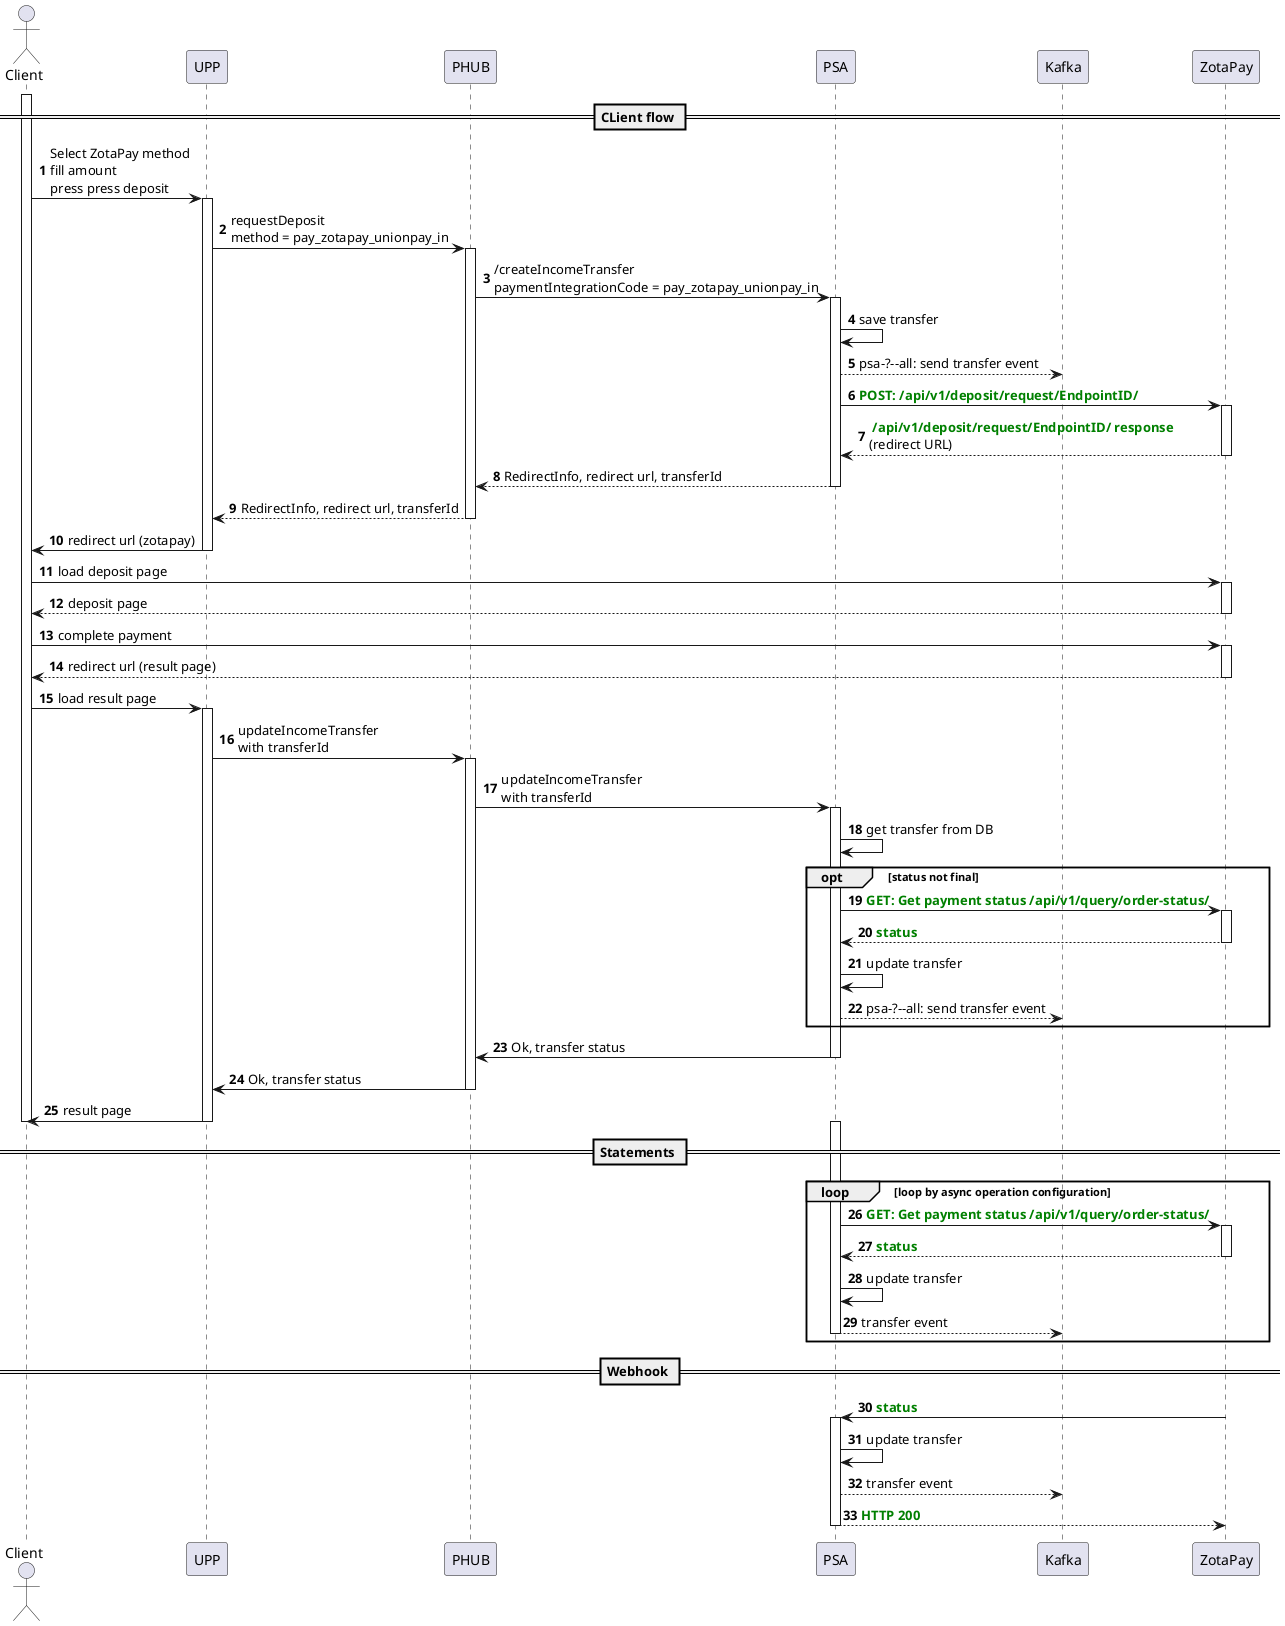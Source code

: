 @startuml
autonumber

actor Client

== CLient flow ==
activate Client
Client -> UPP ++: Select ZotaPay method\nfill amount \npress press deposit
UPP -> PHUB ++: requestDeposit\nmethod = pay_zotapay_unionpay_in
PHUB -> PSA ++: /createIncomeTransfer\npaymentIntegrationCode = pay_zotapay_unionpay_in
PSA -> PSA: save transfer
PSA --> Kafka: psa-?--all: send transfer event
PSA -> ZotaPay ++: <b><font color=green>POST: /api/v1/deposit/request/EndpointID/
ZotaPay --> PSA --: <b><font color=green> /api/v1/deposit/request/EndpointID/ response \n(redirect URL)
PSA --> PHUB --: RedirectInfo, redirect url, transferId
PHUB --> UPP --: RedirectInfo, redirect url, transferId
UPP -> Client --: redirect url (zotapay)

Client -> ZotaPay ++: load deposit page
ZotaPay --> Client --: deposit page

Client -> ZotaPay ++: complete payment
ZotaPay --> Client --: redirect url (result page)

Client -> UPP ++: load result page
UPP -> PHUB ++: updateIncomeTransfer\nwith transferId
PHUB -> PSA ++: updateIncomeTransfer\nwith transferId
PSA -> PSA: get transfer from DB
opt status not final
    PSA -> ZotaPay ++: <b><font color=green>GET: Get payment status /api/v1/query/order-status/
    ZotaPay --> PSA --: <b><font color=green>status
    PSA -> PSA: update transfer
    PSA --> Kafka: psa-?--all: send transfer event
end opt
PSA -> PHUB --: Ok, transfer status
PHUB -> UPP --: Ok, transfer status
UPP -> Client --: result page
deactivate Client

== Statements ==
    activate PSA
    loop loop by async operation configuration
    PSA -> ZotaPay ++: <b><font color=green>GET: Get payment status /api/v1/query/order-status/
    ZotaPay --> PSA --: <b><font color=green>status
    PSA -> PSA: update transfer
    PSA --> Kafka: transfer event
    deactivate PSA
end loop

== Webhook ==
activate ZotaPay
ZotaPay -> PSA ++: <b><font color=green>status
PSA -> PSA: update transfer
PSA --> Kafka: transfer event
PSA --> ZotaPay--: <b><font color=green>HTTP 200
deactivate ZotaPay

@enduml
